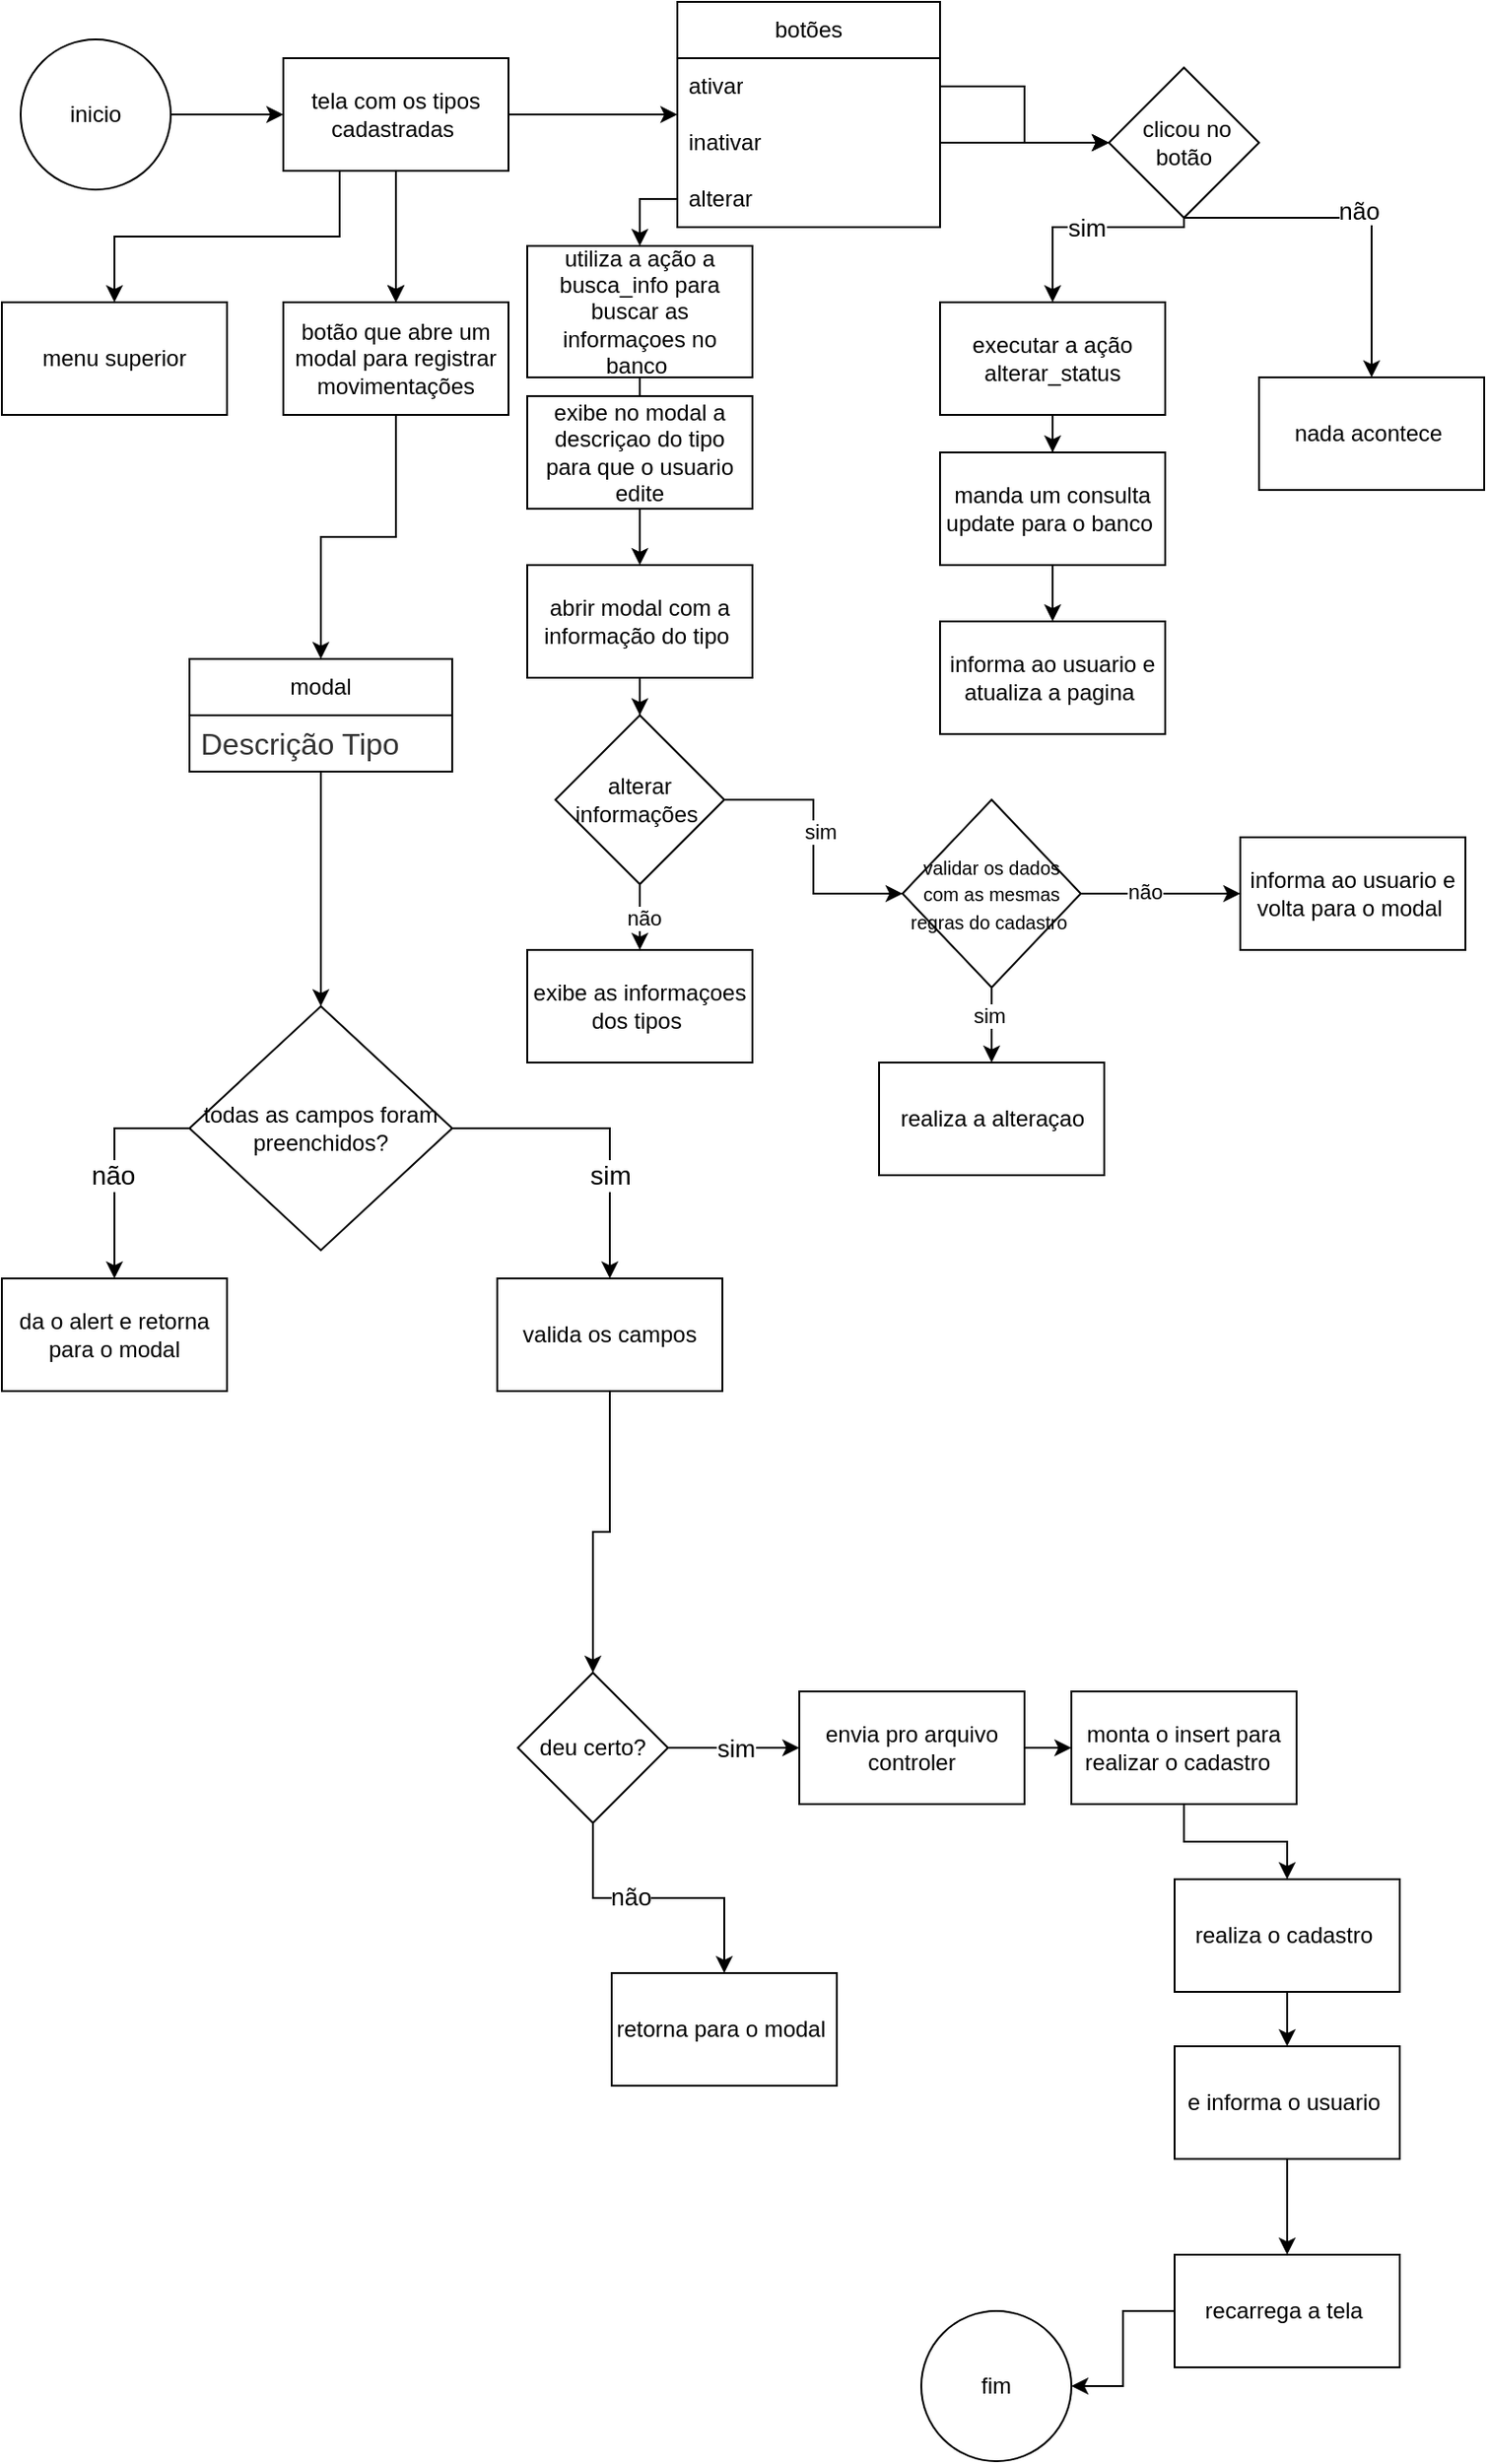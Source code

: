 <mxfile version="26.0.16">
  <diagram name="Página-1" id="cR1xWYi6bnq-wN1eQGpk">
    <mxGraphModel dx="1434" dy="780" grid="1" gridSize="10" guides="1" tooltips="1" connect="1" arrows="1" fold="1" page="1" pageScale="1" pageWidth="827" pageHeight="1169" math="0" shadow="0">
      <root>
        <mxCell id="0" />
        <mxCell id="1" parent="0" />
        <mxCell id="F4EXB1P1e2HLuctGTOLq-3" value="" style="edgeStyle=orthogonalEdgeStyle;rounded=0;orthogonalLoop=1;jettySize=auto;html=1;" parent="1" source="F4EXB1P1e2HLuctGTOLq-1" target="F4EXB1P1e2HLuctGTOLq-2" edge="1">
          <mxGeometry relative="1" as="geometry" />
        </mxCell>
        <mxCell id="F4EXB1P1e2HLuctGTOLq-1" value="inicio" style="ellipse;whiteSpace=wrap;html=1;" parent="1" vertex="1">
          <mxGeometry x="40" y="40" width="80" height="80" as="geometry" />
        </mxCell>
        <mxCell id="F4EXB1P1e2HLuctGTOLq-10" style="edgeStyle=orthogonalEdgeStyle;rounded=0;orthogonalLoop=1;jettySize=auto;html=1;" parent="1" source="F4EXB1P1e2HLuctGTOLq-2" edge="1">
          <mxGeometry relative="1" as="geometry">
            <mxPoint x="390" y="80" as="targetPoint" />
          </mxGeometry>
        </mxCell>
        <mxCell id="F4EXB1P1e2HLuctGTOLq-49" value="" style="edgeStyle=orthogonalEdgeStyle;rounded=0;orthogonalLoop=1;jettySize=auto;html=1;" parent="1" source="F4EXB1P1e2HLuctGTOLq-2" target="F4EXB1P1e2HLuctGTOLq-48" edge="1">
          <mxGeometry relative="1" as="geometry" />
        </mxCell>
        <mxCell id="F4EXB1P1e2HLuctGTOLq-50" value="" style="edgeStyle=orthogonalEdgeStyle;rounded=0;orthogonalLoop=1;jettySize=auto;html=1;" parent="1" source="F4EXB1P1e2HLuctGTOLq-2" target="F4EXB1P1e2HLuctGTOLq-48" edge="1">
          <mxGeometry relative="1" as="geometry" />
        </mxCell>
        <mxCell id="yUxhVgJ0-4fHCqwaeTN6-1" style="edgeStyle=orthogonalEdgeStyle;rounded=0;orthogonalLoop=1;jettySize=auto;html=1;exitX=0.25;exitY=1;exitDx=0;exitDy=0;" parent="1" source="F4EXB1P1e2HLuctGTOLq-2" target="yUxhVgJ0-4fHCqwaeTN6-2" edge="1">
          <mxGeometry relative="1" as="geometry">
            <mxPoint x="90" y="170" as="targetPoint" />
          </mxGeometry>
        </mxCell>
        <mxCell id="F4EXB1P1e2HLuctGTOLq-2" value="tela com os tipos cadastradas&amp;nbsp;" style="whiteSpace=wrap;html=1;" parent="1" vertex="1">
          <mxGeometry x="180" y="50" width="120" height="60" as="geometry" />
        </mxCell>
        <mxCell id="F4EXB1P1e2HLuctGTOLq-6" value="botões" style="swimlane;fontStyle=0;childLayout=stackLayout;horizontal=1;startSize=30;horizontalStack=0;resizeParent=1;resizeParentMax=0;resizeLast=0;collapsible=1;marginBottom=0;whiteSpace=wrap;html=1;" parent="1" vertex="1">
          <mxGeometry x="390" y="20" width="140" height="120" as="geometry" />
        </mxCell>
        <mxCell id="F4EXB1P1e2HLuctGTOLq-7" value="ativar" style="text;strokeColor=none;fillColor=none;align=left;verticalAlign=middle;spacingLeft=4;spacingRight=4;overflow=hidden;points=[[0,0.5],[1,0.5]];portConstraint=eastwest;rotatable=0;whiteSpace=wrap;html=1;" parent="F4EXB1P1e2HLuctGTOLq-6" vertex="1">
          <mxGeometry y="30" width="140" height="30" as="geometry" />
        </mxCell>
        <mxCell id="F4EXB1P1e2HLuctGTOLq-16" style="edgeStyle=orthogonalEdgeStyle;rounded=0;orthogonalLoop=1;jettySize=auto;html=1;" parent="F4EXB1P1e2HLuctGTOLq-6" edge="1">
          <mxGeometry relative="1" as="geometry">
            <mxPoint x="230" y="75" as="targetPoint" />
            <mxPoint x="140" y="75" as="sourcePoint" />
          </mxGeometry>
        </mxCell>
        <mxCell id="F4EXB1P1e2HLuctGTOLq-9" value="inativar" style="text;strokeColor=none;fillColor=none;align=left;verticalAlign=middle;spacingLeft=4;spacingRight=4;overflow=hidden;points=[[0,0.5],[1,0.5]];portConstraint=eastwest;rotatable=0;whiteSpace=wrap;html=1;" parent="F4EXB1P1e2HLuctGTOLq-6" vertex="1">
          <mxGeometry y="60" width="140" height="30" as="geometry" />
        </mxCell>
        <mxCell id="F4EXB1P1e2HLuctGTOLq-11" value="alterar" style="text;strokeColor=none;fillColor=none;align=left;verticalAlign=middle;spacingLeft=4;spacingRight=4;overflow=hidden;points=[[0,0.5],[1,0.5]];portConstraint=eastwest;rotatable=0;whiteSpace=wrap;html=1;" parent="F4EXB1P1e2HLuctGTOLq-6" vertex="1">
          <mxGeometry y="90" width="140" height="30" as="geometry" />
        </mxCell>
        <mxCell id="F4EXB1P1e2HLuctGTOLq-20" value="&lt;font style=&quot;font-size: 13px;&quot;&gt;sim&lt;/font&gt;" style="edgeStyle=orthogonalEdgeStyle;rounded=0;orthogonalLoop=1;jettySize=auto;html=1;entryX=0.5;entryY=0;entryDx=0;entryDy=0;" parent="1" source="F4EXB1P1e2HLuctGTOLq-14" target="3adX0ixydHCKwAsh-gH_-1" edge="1">
          <mxGeometry relative="1" as="geometry">
            <mxPoint x="590" y="270" as="targetPoint" />
            <Array as="points">
              <mxPoint x="660" y="140" />
              <mxPoint x="590" y="140" />
            </Array>
          </mxGeometry>
        </mxCell>
        <mxCell id="F4EXB1P1e2HLuctGTOLq-24" style="edgeStyle=orthogonalEdgeStyle;rounded=0;orthogonalLoop=1;jettySize=auto;html=1;entryX=0.5;entryY=0;entryDx=0;entryDy=0;exitX=0.5;exitY=1;exitDx=0;exitDy=0;" parent="1" source="F4EXB1P1e2HLuctGTOLq-14" target="F4EXB1P1e2HLuctGTOLq-23" edge="1">
          <mxGeometry relative="1" as="geometry">
            <mxPoint x="720" y="110" as="sourcePoint" />
            <mxPoint x="820" y="195" as="targetPoint" />
            <Array as="points">
              <mxPoint x="750" y="135" />
              <mxPoint x="750" y="130" />
              <mxPoint x="760" y="130" />
            </Array>
          </mxGeometry>
        </mxCell>
        <mxCell id="F4EXB1P1e2HLuctGTOLq-25" value="&lt;font style=&quot;font-size: 13px;&quot;&gt;não&lt;/font&gt;" style="edgeLabel;html=1;align=center;verticalAlign=middle;resizable=0;points=[];" parent="F4EXB1P1e2HLuctGTOLq-24" vertex="1" connectable="0">
          <mxGeometry x="0.007" y="-1" relative="1" as="geometry">
            <mxPoint as="offset" />
          </mxGeometry>
        </mxCell>
        <mxCell id="F4EXB1P1e2HLuctGTOLq-14" value="&amp;nbsp;clicou no botão" style="rhombus;whiteSpace=wrap;html=1;" parent="1" vertex="1">
          <mxGeometry x="620" y="55" width="80" height="80" as="geometry" />
        </mxCell>
        <mxCell id="F4EXB1P1e2HLuctGTOLq-15" style="edgeStyle=orthogonalEdgeStyle;rounded=0;orthogonalLoop=1;jettySize=auto;html=1;entryX=0;entryY=0.5;entryDx=0;entryDy=0;" parent="1" source="F4EXB1P1e2HLuctGTOLq-7" target="F4EXB1P1e2HLuctGTOLq-14" edge="1">
          <mxGeometry relative="1" as="geometry" />
        </mxCell>
        <mxCell id="F4EXB1P1e2HLuctGTOLq-17" style="edgeStyle=orthogonalEdgeStyle;rounded=0;orthogonalLoop=1;jettySize=auto;html=1;entryX=0;entryY=0.5;entryDx=0;entryDy=0;" parent="1" source="F4EXB1P1e2HLuctGTOLq-9" target="F4EXB1P1e2HLuctGTOLq-14" edge="1">
          <mxGeometry relative="1" as="geometry" />
        </mxCell>
        <mxCell id="F4EXB1P1e2HLuctGTOLq-23" value="nada acontece&amp;nbsp;" style="rounded=0;whiteSpace=wrap;html=1;" parent="1" vertex="1">
          <mxGeometry x="700" y="220" width="120" height="60" as="geometry" />
        </mxCell>
        <mxCell id="F4EXB1P1e2HLuctGTOLq-31" value="" style="edgeStyle=orthogonalEdgeStyle;rounded=0;orthogonalLoop=1;jettySize=auto;html=1;" parent="1" source="F4EXB1P1e2HLuctGTOLq-29" target="F4EXB1P1e2HLuctGTOLq-30" edge="1">
          <mxGeometry relative="1" as="geometry" />
        </mxCell>
        <mxCell id="F4EXB1P1e2HLuctGTOLq-29" value="abrir modal com a informação do tipo&amp;nbsp;" style="rounded=0;whiteSpace=wrap;html=1;" parent="1" vertex="1">
          <mxGeometry x="310" y="320" width="120" height="60" as="geometry" />
        </mxCell>
        <mxCell id="F4EXB1P1e2HLuctGTOLq-28" style="edgeStyle=orthogonalEdgeStyle;rounded=0;orthogonalLoop=1;jettySize=auto;html=1;" parent="1" source="3FzH2wpqEzLNIgmC2Zai-13" target="F4EXB1P1e2HLuctGTOLq-29" edge="1">
          <mxGeometry relative="1" as="geometry">
            <mxPoint x="400" y="250" as="targetPoint" />
          </mxGeometry>
        </mxCell>
        <mxCell id="F4EXB1P1e2HLuctGTOLq-34" value="" style="edgeStyle=orthogonalEdgeStyle;rounded=0;orthogonalLoop=1;jettySize=auto;html=1;" parent="1" source="F4EXB1P1e2HLuctGTOLq-30" target="F4EXB1P1e2HLuctGTOLq-33" edge="1">
          <mxGeometry relative="1" as="geometry" />
        </mxCell>
        <mxCell id="F4EXB1P1e2HLuctGTOLq-38" value="sim" style="edgeLabel;html=1;align=center;verticalAlign=middle;resizable=0;points=[];" parent="F4EXB1P1e2HLuctGTOLq-34" vertex="1" connectable="0">
          <mxGeometry x="-0.118" y="3" relative="1" as="geometry">
            <mxPoint as="offset" />
          </mxGeometry>
        </mxCell>
        <mxCell id="F4EXB1P1e2HLuctGTOLq-40" value="" style="edgeStyle=orthogonalEdgeStyle;rounded=0;orthogonalLoop=1;jettySize=auto;html=1;" parent="1" source="F4EXB1P1e2HLuctGTOLq-30" target="F4EXB1P1e2HLuctGTOLq-39" edge="1">
          <mxGeometry relative="1" as="geometry" />
        </mxCell>
        <mxCell id="F4EXB1P1e2HLuctGTOLq-47" value="não" style="edgeLabel;html=1;align=center;verticalAlign=middle;resizable=0;points=[];" parent="F4EXB1P1e2HLuctGTOLq-40" vertex="1" connectable="0">
          <mxGeometry x="-0.233" y="2" relative="1" as="geometry">
            <mxPoint as="offset" />
          </mxGeometry>
        </mxCell>
        <mxCell id="F4EXB1P1e2HLuctGTOLq-30" value="alterar informações&amp;nbsp;" style="rhombus;whiteSpace=wrap;html=1;rounded=0;" parent="1" vertex="1">
          <mxGeometry x="325" y="400" width="90" height="90" as="geometry" />
        </mxCell>
        <mxCell id="F4EXB1P1e2HLuctGTOLq-36" value="" style="edgeStyle=orthogonalEdgeStyle;rounded=0;orthogonalLoop=1;jettySize=auto;html=1;" parent="1" source="F4EXB1P1e2HLuctGTOLq-33" target="F4EXB1P1e2HLuctGTOLq-35" edge="1">
          <mxGeometry relative="1" as="geometry" />
        </mxCell>
        <mxCell id="F4EXB1P1e2HLuctGTOLq-37" value="não" style="edgeLabel;html=1;align=center;verticalAlign=middle;resizable=0;points=[];" parent="F4EXB1P1e2HLuctGTOLq-36" vertex="1" connectable="0">
          <mxGeometry x="-0.21" y="1" relative="1" as="geometry">
            <mxPoint as="offset" />
          </mxGeometry>
        </mxCell>
        <mxCell id="F4EXB1P1e2HLuctGTOLq-45" value="" style="edgeStyle=orthogonalEdgeStyle;rounded=0;orthogonalLoop=1;jettySize=auto;html=1;" parent="1" source="F4EXB1P1e2HLuctGTOLq-33" target="F4EXB1P1e2HLuctGTOLq-44" edge="1">
          <mxGeometry relative="1" as="geometry" />
        </mxCell>
        <mxCell id="F4EXB1P1e2HLuctGTOLq-46" value="sim" style="edgeLabel;html=1;align=center;verticalAlign=middle;resizable=0;points=[];" parent="F4EXB1P1e2HLuctGTOLq-45" vertex="1" connectable="0">
          <mxGeometry x="-0.25" y="-2" relative="1" as="geometry">
            <mxPoint as="offset" />
          </mxGeometry>
        </mxCell>
        <mxCell id="F4EXB1P1e2HLuctGTOLq-33" value="&lt;font style=&quot;font-size: 10px;&quot;&gt;validar os dados com as mesmas regras do cadastro&amp;nbsp;&lt;/font&gt;" style="rhombus;whiteSpace=wrap;html=1;rounded=0;" parent="1" vertex="1">
          <mxGeometry x="510" y="445" width="95" height="100" as="geometry" />
        </mxCell>
        <mxCell id="F4EXB1P1e2HLuctGTOLq-35" value="informa ao usuario e volta para o modal&amp;nbsp;" style="whiteSpace=wrap;html=1;rounded=0;" parent="1" vertex="1">
          <mxGeometry x="690" y="465" width="120" height="60" as="geometry" />
        </mxCell>
        <mxCell id="F4EXB1P1e2HLuctGTOLq-39" value="exibe as informaçoes dos tipos&amp;nbsp;" style="whiteSpace=wrap;html=1;rounded=0;" parent="1" vertex="1">
          <mxGeometry x="310" y="525" width="120" height="60" as="geometry" />
        </mxCell>
        <mxCell id="F4EXB1P1e2HLuctGTOLq-42" value="informa ao usuario e atualiza a pagina&amp;nbsp;" style="rounded=0;whiteSpace=wrap;html=1;" parent="1" vertex="1">
          <mxGeometry x="530" y="350" width="120" height="60" as="geometry" />
        </mxCell>
        <mxCell id="F4EXB1P1e2HLuctGTOLq-44" value="realiza a alteraçao" style="whiteSpace=wrap;html=1;rounded=0;" parent="1" vertex="1">
          <mxGeometry x="497.5" y="585" width="120" height="60" as="geometry" />
        </mxCell>
        <mxCell id="giPlFBU3HFXh1ZDhxzG1-11" style="edgeStyle=orthogonalEdgeStyle;rounded=0;orthogonalLoop=1;jettySize=auto;html=1;entryX=0.5;entryY=0;entryDx=0;entryDy=0;" parent="1" source="F4EXB1P1e2HLuctGTOLq-48" target="giPlFBU3HFXh1ZDhxzG1-3" edge="1">
          <mxGeometry relative="1" as="geometry" />
        </mxCell>
        <mxCell id="F4EXB1P1e2HLuctGTOLq-48" value="botão que abre um modal para registrar movimentações" style="whiteSpace=wrap;html=1;" parent="1" vertex="1">
          <mxGeometry x="180" y="180" width="120" height="60" as="geometry" />
        </mxCell>
        <mxCell id="yUxhVgJ0-4fHCqwaeTN6-2" value="menu superior" style="rounded=0;whiteSpace=wrap;html=1;" parent="1" vertex="1">
          <mxGeometry x="30" y="180" width="120" height="60" as="geometry" />
        </mxCell>
        <mxCell id="giPlFBU3HFXh1ZDhxzG1-2" value="" style="edgeStyle=orthogonalEdgeStyle;rounded=0;orthogonalLoop=1;jettySize=auto;html=1;" parent="1" source="giPlFBU3HFXh1ZDhxzG1-3" target="giPlFBU3HFXh1ZDhxzG1-9" edge="1">
          <mxGeometry relative="1" as="geometry" />
        </mxCell>
        <mxCell id="giPlFBU3HFXh1ZDhxzG1-3" value="modal" style="swimlane;fontStyle=0;childLayout=stackLayout;horizontal=1;startSize=30;horizontalStack=0;resizeParent=1;resizeParentMax=0;resizeLast=0;collapsible=1;marginBottom=0;whiteSpace=wrap;html=1;" parent="1" vertex="1">
          <mxGeometry x="130" y="370" width="140" height="60" as="geometry" />
        </mxCell>
        <mxCell id="giPlFBU3HFXh1ZDhxzG1-4" value="&lt;span style=&quot;color: rgb(51, 51, 51); font-family: Arial, sans-serif; font-size: 16px; background-color: rgb(255, 255, 255);&quot;&gt;Descrição Tipo&lt;/span&gt;" style="text;strokeColor=none;fillColor=none;align=left;verticalAlign=middle;spacingLeft=4;spacingRight=4;overflow=hidden;points=[[0,0.5],[1,0.5]];portConstraint=eastwest;rotatable=0;whiteSpace=wrap;html=1;" parent="giPlFBU3HFXh1ZDhxzG1-3" vertex="1">
          <mxGeometry y="30" width="140" height="30" as="geometry" />
        </mxCell>
        <mxCell id="giPlFBU3HFXh1ZDhxzG1-5" style="edgeStyle=orthogonalEdgeStyle;rounded=0;orthogonalLoop=1;jettySize=auto;html=1;entryX=0.5;entryY=0;entryDx=0;entryDy=0;" parent="1" source="giPlFBU3HFXh1ZDhxzG1-9" target="giPlFBU3HFXh1ZDhxzG1-14" edge="1">
          <mxGeometry relative="1" as="geometry">
            <mxPoint x="350" y="700" as="targetPoint" />
          </mxGeometry>
        </mxCell>
        <mxCell id="giPlFBU3HFXh1ZDhxzG1-6" value="&lt;font style=&quot;font-size: 14px;&quot;&gt;sim&lt;/font&gt;" style="edgeLabel;html=1;align=center;verticalAlign=middle;resizable=0;points=[];" parent="giPlFBU3HFXh1ZDhxzG1-5" vertex="1" connectable="0">
          <mxGeometry x="-0.177" y="1" relative="1" as="geometry">
            <mxPoint x="16" y="26" as="offset" />
          </mxGeometry>
        </mxCell>
        <mxCell id="giPlFBU3HFXh1ZDhxzG1-7" style="edgeStyle=orthogonalEdgeStyle;rounded=0;orthogonalLoop=1;jettySize=auto;html=1;entryX=0.5;entryY=0;entryDx=0;entryDy=0;" parent="1" source="giPlFBU3HFXh1ZDhxzG1-9" target="giPlFBU3HFXh1ZDhxzG1-10" edge="1">
          <mxGeometry relative="1" as="geometry">
            <mxPoint x="90" y="695" as="targetPoint" />
            <Array as="points">
              <mxPoint x="90" y="620" />
            </Array>
          </mxGeometry>
        </mxCell>
        <mxCell id="giPlFBU3HFXh1ZDhxzG1-8" value="&lt;font style=&quot;font-size: 14px;&quot;&gt;não&lt;/font&gt;" style="edgeLabel;html=1;align=center;verticalAlign=middle;resizable=0;points=[];" parent="giPlFBU3HFXh1ZDhxzG1-7" vertex="1" connectable="0">
          <mxGeometry x="-0.652" relative="1" as="geometry">
            <mxPoint x="-20" y="25" as="offset" />
          </mxGeometry>
        </mxCell>
        <mxCell id="giPlFBU3HFXh1ZDhxzG1-9" value="todas as campos foram preenchidos?" style="rhombus;whiteSpace=wrap;html=1;fontStyle=0;startSize=30;" parent="1" vertex="1">
          <mxGeometry x="130" y="555" width="140" height="130" as="geometry" />
        </mxCell>
        <mxCell id="giPlFBU3HFXh1ZDhxzG1-10" value="da o alert e retorna para o modal" style="rounded=0;whiteSpace=wrap;html=1;" parent="1" vertex="1">
          <mxGeometry x="30" y="700" width="120" height="60" as="geometry" />
        </mxCell>
        <mxCell id="giPlFBU3HFXh1ZDhxzG1-13" value="" style="edgeStyle=orthogonalEdgeStyle;rounded=0;orthogonalLoop=1;jettySize=auto;html=1;" parent="1" source="giPlFBU3HFXh1ZDhxzG1-14" target="giPlFBU3HFXh1ZDhxzG1-20" edge="1">
          <mxGeometry relative="1" as="geometry" />
        </mxCell>
        <mxCell id="giPlFBU3HFXh1ZDhxzG1-14" value="valida os campos" style="rounded=0;whiteSpace=wrap;html=1;" parent="1" vertex="1">
          <mxGeometry x="294" y="700" width="120" height="60" as="geometry" />
        </mxCell>
        <mxCell id="giPlFBU3HFXh1ZDhxzG1-16" style="edgeStyle=orthogonalEdgeStyle;rounded=0;orthogonalLoop=1;jettySize=auto;html=1;" parent="1" source="giPlFBU3HFXh1ZDhxzG1-20" target="giPlFBU3HFXh1ZDhxzG1-21" edge="1">
          <mxGeometry relative="1" as="geometry">
            <mxPoint x="455" y="950" as="targetPoint" />
          </mxGeometry>
        </mxCell>
        <mxCell id="giPlFBU3HFXh1ZDhxzG1-17" value="&lt;font style=&quot;font-size: 13px;&quot;&gt;sim&lt;/font&gt;" style="edgeLabel;html=1;align=center;verticalAlign=middle;resizable=0;points=[];" parent="giPlFBU3HFXh1ZDhxzG1-16" vertex="1" connectable="0">
          <mxGeometry x="0.029" y="-3" relative="1" as="geometry">
            <mxPoint y="-3" as="offset" />
          </mxGeometry>
        </mxCell>
        <mxCell id="giPlFBU3HFXh1ZDhxzG1-18" value="" style="edgeStyle=orthogonalEdgeStyle;rounded=0;orthogonalLoop=1;jettySize=auto;html=1;" parent="1" source="giPlFBU3HFXh1ZDhxzG1-20" target="giPlFBU3HFXh1ZDhxzG1-22" edge="1">
          <mxGeometry relative="1" as="geometry" />
        </mxCell>
        <mxCell id="giPlFBU3HFXh1ZDhxzG1-19" value="&lt;font style=&quot;font-size: 13px;&quot;&gt;não&lt;/font&gt;" style="edgeLabel;html=1;align=center;verticalAlign=middle;resizable=0;points=[];" parent="giPlFBU3HFXh1ZDhxzG1-18" vertex="1" connectable="0">
          <mxGeometry x="-0.2" y="1" relative="1" as="geometry">
            <mxPoint as="offset" />
          </mxGeometry>
        </mxCell>
        <mxCell id="giPlFBU3HFXh1ZDhxzG1-20" value="deu certo?" style="rhombus;whiteSpace=wrap;html=1;rounded=0;" parent="1" vertex="1">
          <mxGeometry x="305" y="910" width="80" height="80" as="geometry" />
        </mxCell>
        <mxCell id="3FzH2wpqEzLNIgmC2Zai-2" value="" style="edgeStyle=orthogonalEdgeStyle;rounded=0;orthogonalLoop=1;jettySize=auto;html=1;" parent="1" source="giPlFBU3HFXh1ZDhxzG1-21" target="3FzH2wpqEzLNIgmC2Zai-1" edge="1">
          <mxGeometry relative="1" as="geometry" />
        </mxCell>
        <mxCell id="giPlFBU3HFXh1ZDhxzG1-21" value="envia pro arquivo controler" style="rounded=0;whiteSpace=wrap;html=1;" parent="1" vertex="1">
          <mxGeometry x="455" y="920" width="120" height="60" as="geometry" />
        </mxCell>
        <mxCell id="giPlFBU3HFXh1ZDhxzG1-22" value="retorna para o modal&amp;nbsp;" style="whiteSpace=wrap;html=1;rounded=0;" parent="1" vertex="1">
          <mxGeometry x="355" y="1070" width="120" height="60" as="geometry" />
        </mxCell>
        <mxCell id="3FzH2wpqEzLNIgmC2Zai-4" value="" style="edgeStyle=orthogonalEdgeStyle;rounded=0;orthogonalLoop=1;jettySize=auto;html=1;" parent="1" source="3FzH2wpqEzLNIgmC2Zai-1" target="3FzH2wpqEzLNIgmC2Zai-3" edge="1">
          <mxGeometry relative="1" as="geometry" />
        </mxCell>
        <mxCell id="3FzH2wpqEzLNIgmC2Zai-1" value="monta o insert para realizar o cadastro&amp;nbsp;&amp;nbsp;" style="rounded=0;whiteSpace=wrap;html=1;" parent="1" vertex="1">
          <mxGeometry x="600" y="920" width="120" height="60" as="geometry" />
        </mxCell>
        <mxCell id="3FzH2wpqEzLNIgmC2Zai-6" value="" style="edgeStyle=orthogonalEdgeStyle;rounded=0;orthogonalLoop=1;jettySize=auto;html=1;" parent="1" source="3FzH2wpqEzLNIgmC2Zai-3" target="3FzH2wpqEzLNIgmC2Zai-5" edge="1">
          <mxGeometry relative="1" as="geometry" />
        </mxCell>
        <mxCell id="3FzH2wpqEzLNIgmC2Zai-3" value="realiza o cadastro&amp;nbsp;" style="rounded=0;whiteSpace=wrap;html=1;" parent="1" vertex="1">
          <mxGeometry x="655" y="1020" width="120" height="60" as="geometry" />
        </mxCell>
        <mxCell id="3FzH2wpqEzLNIgmC2Zai-8" value="" style="edgeStyle=orthogonalEdgeStyle;rounded=0;orthogonalLoop=1;jettySize=auto;html=1;" parent="1" source="3FzH2wpqEzLNIgmC2Zai-5" target="3FzH2wpqEzLNIgmC2Zai-9" edge="1">
          <mxGeometry relative="1" as="geometry">
            <mxPoint x="597.5" y="1110" as="targetPoint" />
          </mxGeometry>
        </mxCell>
        <mxCell id="3FzH2wpqEzLNIgmC2Zai-5" value="e informa o usuario&amp;nbsp;" style="rounded=0;whiteSpace=wrap;html=1;" parent="1" vertex="1">
          <mxGeometry x="655" y="1109" width="120" height="60" as="geometry" />
        </mxCell>
        <mxCell id="3FzH2wpqEzLNIgmC2Zai-12" value="" style="edgeStyle=orthogonalEdgeStyle;rounded=0;orthogonalLoop=1;jettySize=auto;html=1;" parent="1" source="3FzH2wpqEzLNIgmC2Zai-9" target="3FzH2wpqEzLNIgmC2Zai-11" edge="1">
          <mxGeometry relative="1" as="geometry" />
        </mxCell>
        <mxCell id="3FzH2wpqEzLNIgmC2Zai-9" value="recarrega a tela&amp;nbsp;" style="rounded=0;whiteSpace=wrap;html=1;" parent="1" vertex="1">
          <mxGeometry x="655" y="1220" width="120" height="60" as="geometry" />
        </mxCell>
        <mxCell id="3FzH2wpqEzLNIgmC2Zai-11" value="fim" style="ellipse;whiteSpace=wrap;html=1;rounded=0;" parent="1" vertex="1">
          <mxGeometry x="520" y="1250" width="80" height="80" as="geometry" />
        </mxCell>
        <mxCell id="3FzH2wpqEzLNIgmC2Zai-14" value="" style="edgeStyle=orthogonalEdgeStyle;rounded=0;orthogonalLoop=1;jettySize=auto;html=1;" parent="1" source="F4EXB1P1e2HLuctGTOLq-11" target="3FzH2wpqEzLNIgmC2Zai-13" edge="1">
          <mxGeometry relative="1" as="geometry">
            <mxPoint x="370" y="270" as="targetPoint" />
            <mxPoint x="390" y="125" as="sourcePoint" />
          </mxGeometry>
        </mxCell>
        <mxCell id="3FzH2wpqEzLNIgmC2Zai-13" value="utiliza a ação a busca_info para buscar as informaçoes no banco&amp;nbsp;" style="rounded=0;whiteSpace=wrap;html=1;" parent="1" vertex="1">
          <mxGeometry x="310" y="150" width="120" height="70" as="geometry" />
        </mxCell>
        <mxCell id="gcz96BzFhuCurFLIyglk-2" value="exibe no modal a descriçao do tipo para que o usuario edite" style="rounded=0;whiteSpace=wrap;html=1;" parent="1" vertex="1">
          <mxGeometry x="310" y="230" width="120" height="60" as="geometry" />
        </mxCell>
        <mxCell id="3adX0ixydHCKwAsh-gH_-3" style="edgeStyle=orthogonalEdgeStyle;rounded=0;orthogonalLoop=1;jettySize=auto;html=1;entryX=0.5;entryY=0;entryDx=0;entryDy=0;" edge="1" parent="1" source="3adX0ixydHCKwAsh-gH_-1" target="3adX0ixydHCKwAsh-gH_-2">
          <mxGeometry relative="1" as="geometry" />
        </mxCell>
        <mxCell id="3adX0ixydHCKwAsh-gH_-1" value="executar a ação &lt;font style=&quot;color: rgb(0, 0, 0);&quot;&gt;alterar_status&lt;/font&gt;" style="whiteSpace=wrap;html=1;" vertex="1" parent="1">
          <mxGeometry x="530" y="180" width="120" height="60" as="geometry" />
        </mxCell>
        <mxCell id="3adX0ixydHCKwAsh-gH_-4" style="edgeStyle=orthogonalEdgeStyle;rounded=0;orthogonalLoop=1;jettySize=auto;html=1;entryX=0.5;entryY=0;entryDx=0;entryDy=0;" edge="1" parent="1" source="3adX0ixydHCKwAsh-gH_-2" target="F4EXB1P1e2HLuctGTOLq-42">
          <mxGeometry relative="1" as="geometry" />
        </mxCell>
        <mxCell id="3adX0ixydHCKwAsh-gH_-2" value="manda um consulta update para o banco&amp;nbsp;" style="whiteSpace=wrap;html=1;" vertex="1" parent="1">
          <mxGeometry x="530" y="260" width="120" height="60" as="geometry" />
        </mxCell>
      </root>
    </mxGraphModel>
  </diagram>
</mxfile>
